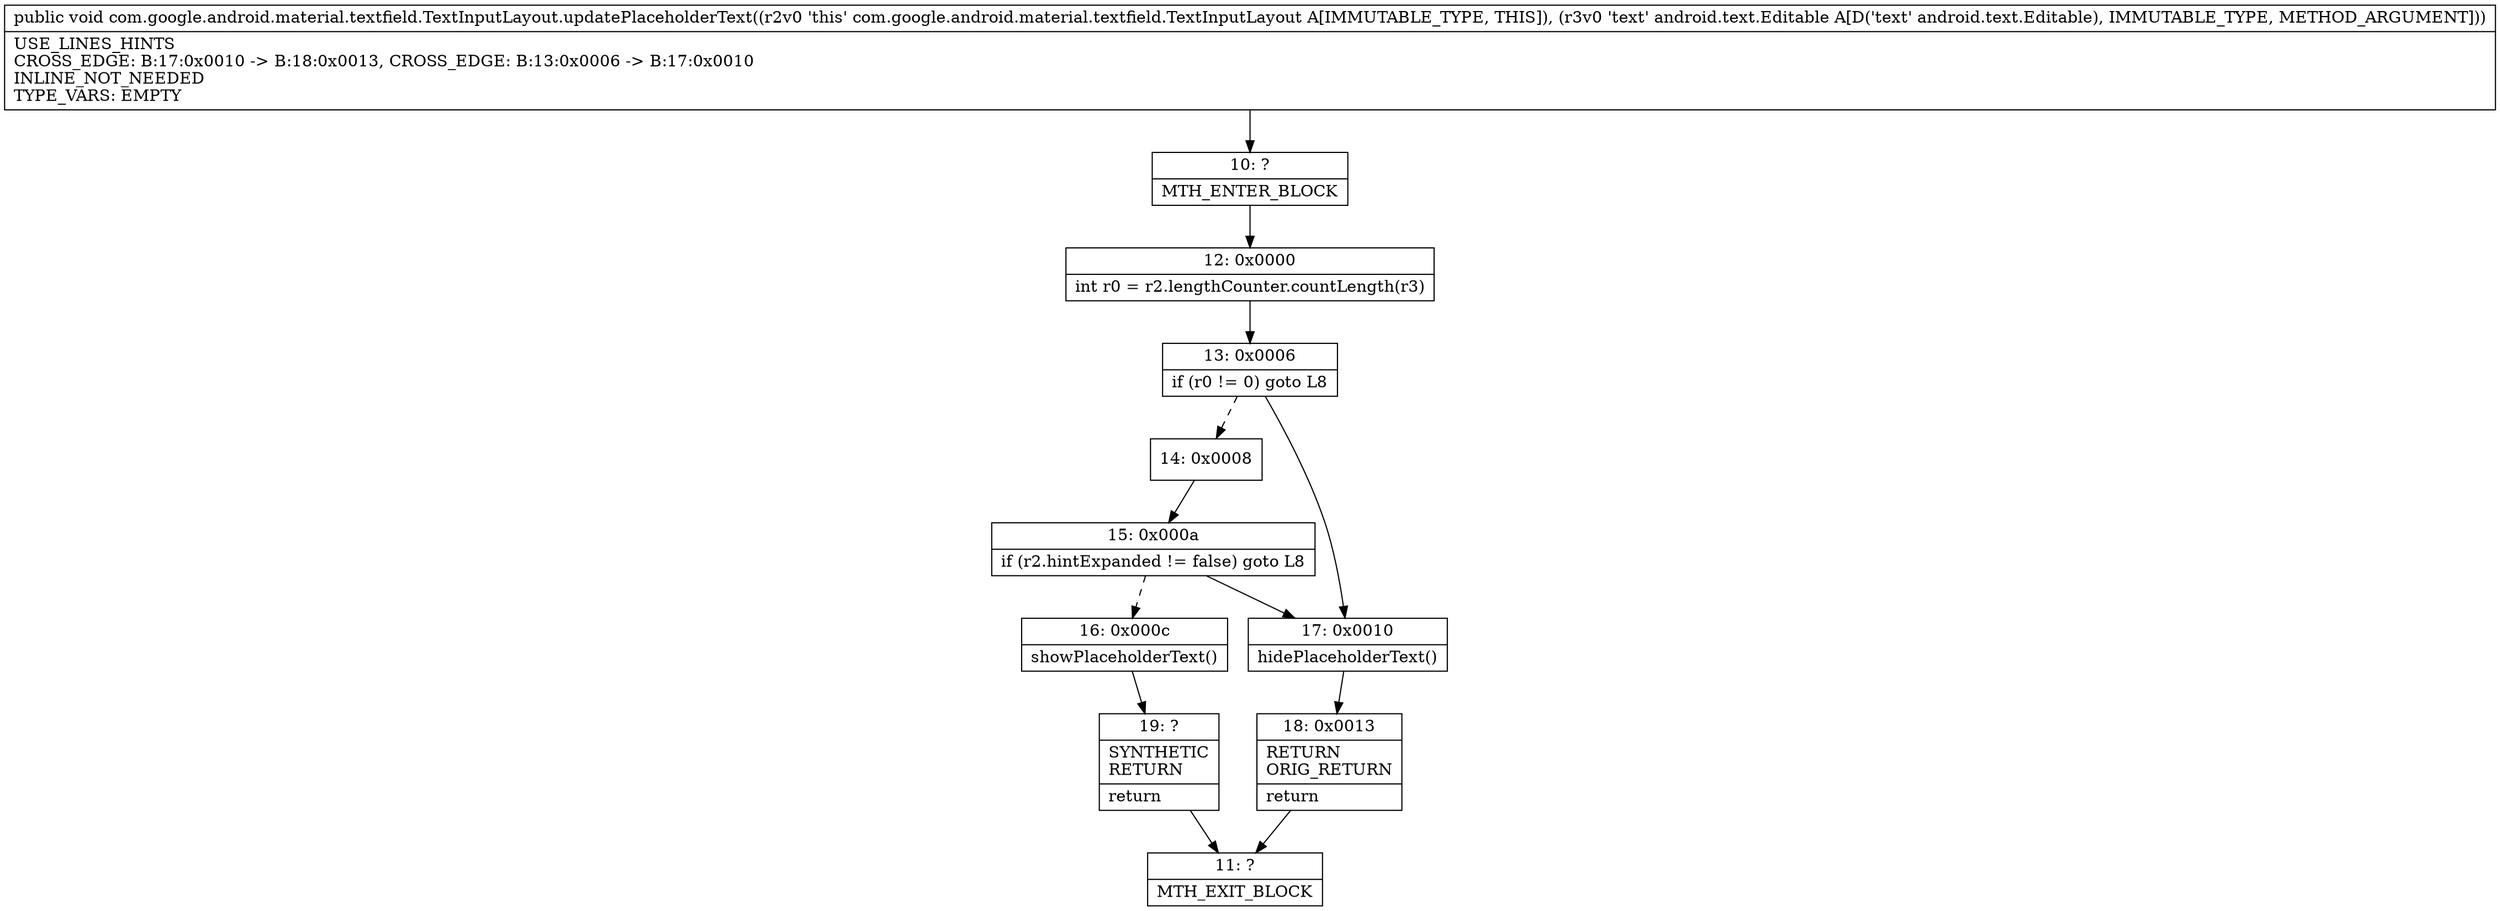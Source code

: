 digraph "CFG forcom.google.android.material.textfield.TextInputLayout.updatePlaceholderText(Landroid\/text\/Editable;)V" {
Node_10 [shape=record,label="{10\:\ ?|MTH_ENTER_BLOCK\l}"];
Node_12 [shape=record,label="{12\:\ 0x0000|int r0 = r2.lengthCounter.countLength(r3)\l}"];
Node_13 [shape=record,label="{13\:\ 0x0006|if (r0 != 0) goto L8\l}"];
Node_14 [shape=record,label="{14\:\ 0x0008}"];
Node_15 [shape=record,label="{15\:\ 0x000a|if (r2.hintExpanded != false) goto L8\l}"];
Node_16 [shape=record,label="{16\:\ 0x000c|showPlaceholderText()\l}"];
Node_19 [shape=record,label="{19\:\ ?|SYNTHETIC\lRETURN\l|return\l}"];
Node_11 [shape=record,label="{11\:\ ?|MTH_EXIT_BLOCK\l}"];
Node_17 [shape=record,label="{17\:\ 0x0010|hidePlaceholderText()\l}"];
Node_18 [shape=record,label="{18\:\ 0x0013|RETURN\lORIG_RETURN\l|return\l}"];
MethodNode[shape=record,label="{public void com.google.android.material.textfield.TextInputLayout.updatePlaceholderText((r2v0 'this' com.google.android.material.textfield.TextInputLayout A[IMMUTABLE_TYPE, THIS]), (r3v0 'text' android.text.Editable A[D('text' android.text.Editable), IMMUTABLE_TYPE, METHOD_ARGUMENT]))  | USE_LINES_HINTS\lCROSS_EDGE: B:17:0x0010 \-\> B:18:0x0013, CROSS_EDGE: B:13:0x0006 \-\> B:17:0x0010\lINLINE_NOT_NEEDED\lTYPE_VARS: EMPTY\l}"];
MethodNode -> Node_10;Node_10 -> Node_12;
Node_12 -> Node_13;
Node_13 -> Node_14[style=dashed];
Node_13 -> Node_17;
Node_14 -> Node_15;
Node_15 -> Node_16[style=dashed];
Node_15 -> Node_17;
Node_16 -> Node_19;
Node_19 -> Node_11;
Node_17 -> Node_18;
Node_18 -> Node_11;
}

